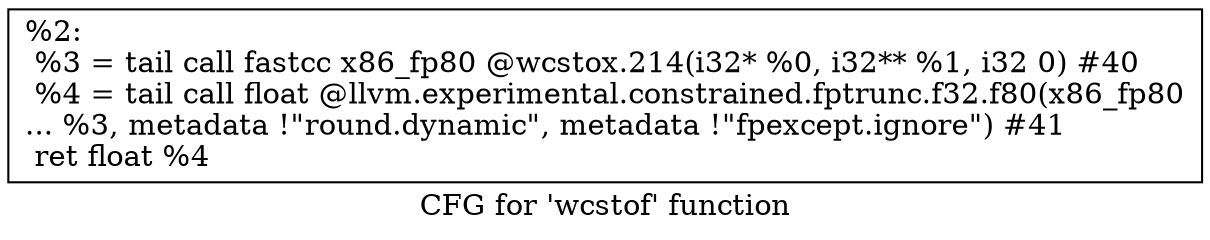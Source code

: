 digraph "CFG for 'wcstof' function" {
	label="CFG for 'wcstof' function";

	Node0x1beb740 [shape=record,label="{%2:\l  %3 = tail call fastcc x86_fp80 @wcstox.214(i32* %0, i32** %1, i32 0) #40\l  %4 = tail call float @llvm.experimental.constrained.fptrunc.f32.f80(x86_fp80\l... %3, metadata !\"round.dynamic\", metadata !\"fpexcept.ignore\") #41\l  ret float %4\l}"];
}
